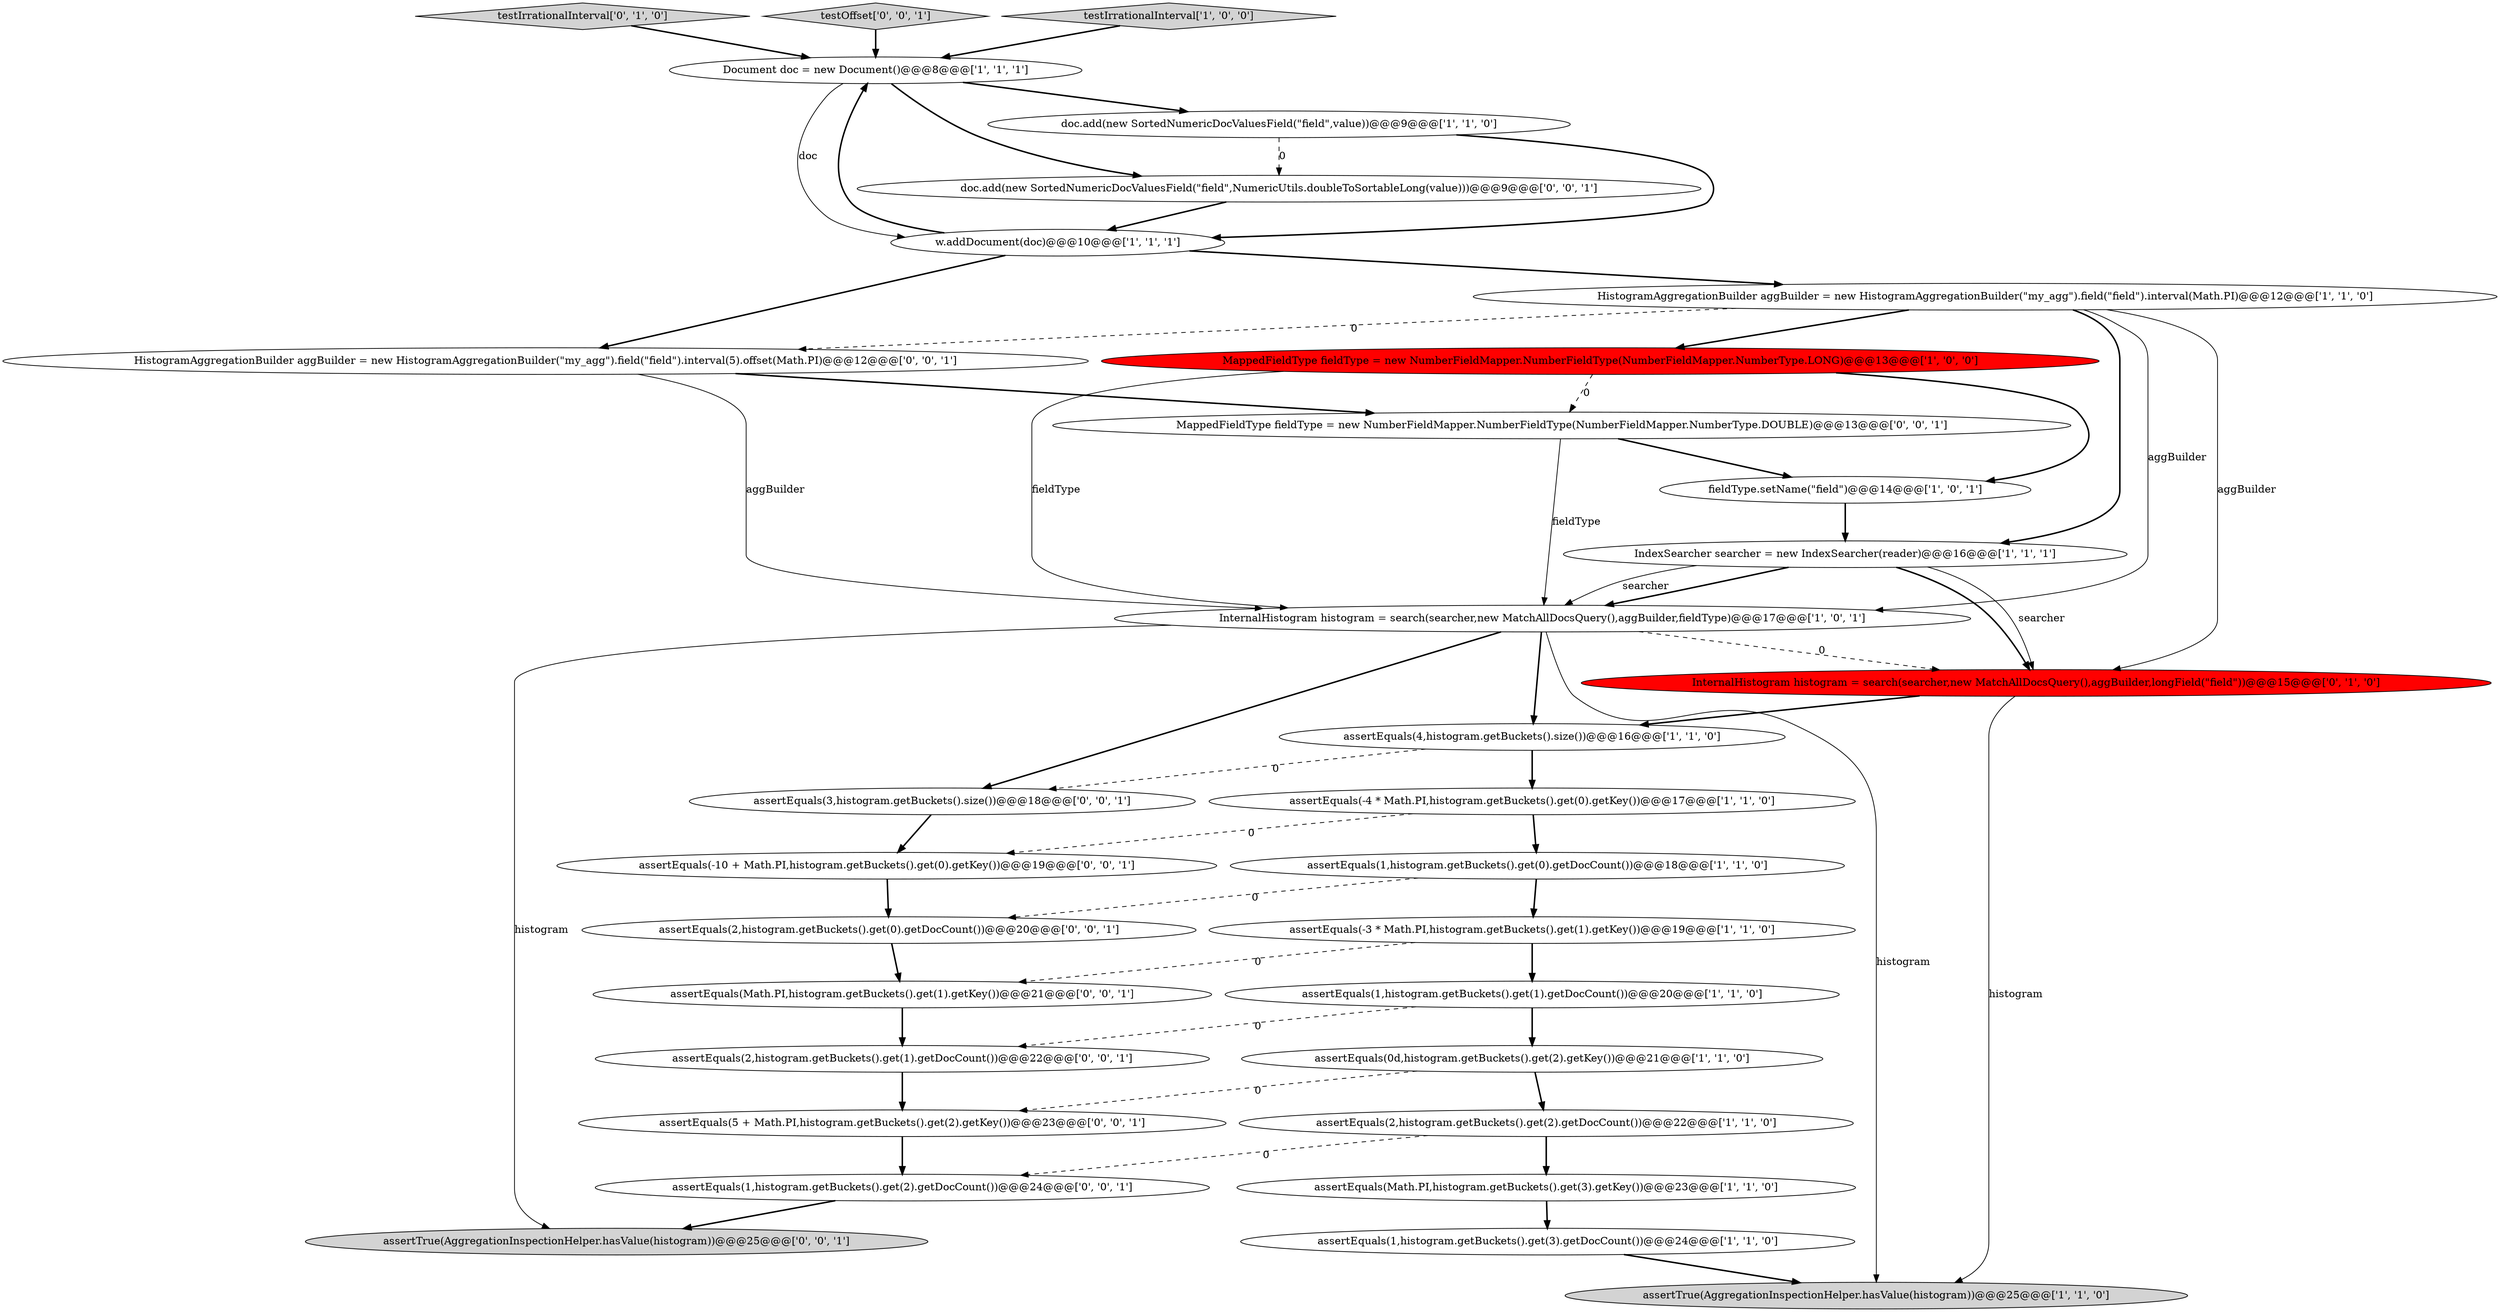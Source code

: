 digraph {
19 [style = filled, label = "testIrrationalInterval['0', '1', '0']", fillcolor = lightgray, shape = diamond image = "AAA0AAABBB2BBB"];
29 [style = filled, label = "doc.add(new SortedNumericDocValuesField(\"field\",NumericUtils.doubleToSortableLong(value)))@@@9@@@['0', '0', '1']", fillcolor = white, shape = ellipse image = "AAA0AAABBB3BBB"];
25 [style = filled, label = "assertEquals(2,histogram.getBuckets().get(1).getDocCount())@@@22@@@['0', '0', '1']", fillcolor = white, shape = ellipse image = "AAA0AAABBB3BBB"];
26 [style = filled, label = "MappedFieldType fieldType = new NumberFieldMapper.NumberFieldType(NumberFieldMapper.NumberType.DOUBLE)@@@13@@@['0', '0', '1']", fillcolor = white, shape = ellipse image = "AAA0AAABBB3BBB"];
8 [style = filled, label = "assertEquals(1,histogram.getBuckets().get(3).getDocCount())@@@24@@@['1', '1', '0']", fillcolor = white, shape = ellipse image = "AAA0AAABBB1BBB"];
9 [style = filled, label = "assertEquals(2,histogram.getBuckets().get(2).getDocCount())@@@22@@@['1', '1', '0']", fillcolor = white, shape = ellipse image = "AAA0AAABBB1BBB"];
6 [style = filled, label = "w.addDocument(doc)@@@10@@@['1', '1', '1']", fillcolor = white, shape = ellipse image = "AAA0AAABBB1BBB"];
21 [style = filled, label = "testOffset['0', '0', '1']", fillcolor = lightgray, shape = diamond image = "AAA0AAABBB3BBB"];
15 [style = filled, label = "assertEquals(-4 * Math.PI,histogram.getBuckets().get(0).getKey())@@@17@@@['1', '1', '0']", fillcolor = white, shape = ellipse image = "AAA0AAABBB1BBB"];
7 [style = filled, label = "MappedFieldType fieldType = new NumberFieldMapper.NumberFieldType(NumberFieldMapper.NumberType.LONG)@@@13@@@['1', '0', '0']", fillcolor = red, shape = ellipse image = "AAA1AAABBB1BBB"];
28 [style = filled, label = "assertEquals(-10 + Math.PI,histogram.getBuckets().get(0).getKey())@@@19@@@['0', '0', '1']", fillcolor = white, shape = ellipse image = "AAA0AAABBB3BBB"];
1 [style = filled, label = "assertEquals(Math.PI,histogram.getBuckets().get(3).getKey())@@@23@@@['1', '1', '0']", fillcolor = white, shape = ellipse image = "AAA0AAABBB1BBB"];
31 [style = filled, label = "assertTrue(AggregationInspectionHelper.hasValue(histogram))@@@25@@@['0', '0', '1']", fillcolor = lightgray, shape = ellipse image = "AAA0AAABBB3BBB"];
30 [style = filled, label = "HistogramAggregationBuilder aggBuilder = new HistogramAggregationBuilder(\"my_agg\").field(\"field\").interval(5).offset(Math.PI)@@@12@@@['0', '0', '1']", fillcolor = white, shape = ellipse image = "AAA0AAABBB3BBB"];
23 [style = filled, label = "assertEquals(Math.PI,histogram.getBuckets().get(1).getKey())@@@21@@@['0', '0', '1']", fillcolor = white, shape = ellipse image = "AAA0AAABBB3BBB"];
14 [style = filled, label = "testIrrationalInterval['1', '0', '0']", fillcolor = lightgray, shape = diamond image = "AAA0AAABBB1BBB"];
3 [style = filled, label = "assertEquals(0d,histogram.getBuckets().get(2).getKey())@@@21@@@['1', '1', '0']", fillcolor = white, shape = ellipse image = "AAA0AAABBB1BBB"];
22 [style = filled, label = "assertEquals(5 + Math.PI,histogram.getBuckets().get(2).getKey())@@@23@@@['0', '0', '1']", fillcolor = white, shape = ellipse image = "AAA0AAABBB3BBB"];
13 [style = filled, label = "InternalHistogram histogram = search(searcher,new MatchAllDocsQuery(),aggBuilder,fieldType)@@@17@@@['1', '0', '1']", fillcolor = white, shape = ellipse image = "AAA0AAABBB1BBB"];
5 [style = filled, label = "IndexSearcher searcher = new IndexSearcher(reader)@@@16@@@['1', '1', '1']", fillcolor = white, shape = ellipse image = "AAA0AAABBB1BBB"];
4 [style = filled, label = "doc.add(new SortedNumericDocValuesField(\"field\",value))@@@9@@@['1', '1', '0']", fillcolor = white, shape = ellipse image = "AAA0AAABBB1BBB"];
17 [style = filled, label = "assertTrue(AggregationInspectionHelper.hasValue(histogram))@@@25@@@['1', '1', '0']", fillcolor = lightgray, shape = ellipse image = "AAA0AAABBB1BBB"];
2 [style = filled, label = "assertEquals(4,histogram.getBuckets().size())@@@16@@@['1', '1', '0']", fillcolor = white, shape = ellipse image = "AAA0AAABBB1BBB"];
0 [style = filled, label = "assertEquals(-3 * Math.PI,histogram.getBuckets().get(1).getKey())@@@19@@@['1', '1', '0']", fillcolor = white, shape = ellipse image = "AAA0AAABBB1BBB"];
20 [style = filled, label = "InternalHistogram histogram = search(searcher,new MatchAllDocsQuery(),aggBuilder,longField(\"field\"))@@@15@@@['0', '1', '0']", fillcolor = red, shape = ellipse image = "AAA1AAABBB2BBB"];
16 [style = filled, label = "assertEquals(1,histogram.getBuckets().get(0).getDocCount())@@@18@@@['1', '1', '0']", fillcolor = white, shape = ellipse image = "AAA0AAABBB1BBB"];
27 [style = filled, label = "assertEquals(3,histogram.getBuckets().size())@@@18@@@['0', '0', '1']", fillcolor = white, shape = ellipse image = "AAA0AAABBB3BBB"];
10 [style = filled, label = "fieldType.setName(\"field\")@@@14@@@['1', '0', '1']", fillcolor = white, shape = ellipse image = "AAA0AAABBB1BBB"];
18 [style = filled, label = "assertEquals(1,histogram.getBuckets().get(1).getDocCount())@@@20@@@['1', '1', '0']", fillcolor = white, shape = ellipse image = "AAA0AAABBB1BBB"];
32 [style = filled, label = "assertEquals(1,histogram.getBuckets().get(2).getDocCount())@@@24@@@['0', '0', '1']", fillcolor = white, shape = ellipse image = "AAA0AAABBB3BBB"];
11 [style = filled, label = "Document doc = new Document()@@@8@@@['1', '1', '1']", fillcolor = white, shape = ellipse image = "AAA0AAABBB1BBB"];
12 [style = filled, label = "HistogramAggregationBuilder aggBuilder = new HistogramAggregationBuilder(\"my_agg\").field(\"field\").interval(Math.PI)@@@12@@@['1', '1', '0']", fillcolor = white, shape = ellipse image = "AAA0AAABBB1BBB"];
24 [style = filled, label = "assertEquals(2,histogram.getBuckets().get(0).getDocCount())@@@20@@@['0', '0', '1']", fillcolor = white, shape = ellipse image = "AAA0AAABBB3BBB"];
26->13 [style = solid, label="fieldType"];
18->3 [style = bold, label=""];
23->25 [style = bold, label=""];
16->0 [style = bold, label=""];
30->13 [style = solid, label="aggBuilder"];
1->8 [style = bold, label=""];
12->5 [style = bold, label=""];
15->28 [style = dashed, label="0"];
25->22 [style = bold, label=""];
5->20 [style = bold, label=""];
26->10 [style = bold, label=""];
4->6 [style = bold, label=""];
7->10 [style = bold, label=""];
16->24 [style = dashed, label="0"];
13->20 [style = dashed, label="0"];
0->23 [style = dashed, label="0"];
27->28 [style = bold, label=""];
11->4 [style = bold, label=""];
30->26 [style = bold, label=""];
7->13 [style = solid, label="fieldType"];
2->27 [style = dashed, label="0"];
12->20 [style = solid, label="aggBuilder"];
11->29 [style = bold, label=""];
13->31 [style = solid, label="histogram"];
22->32 [style = bold, label=""];
19->11 [style = bold, label=""];
3->22 [style = dashed, label="0"];
12->30 [style = dashed, label="0"];
15->16 [style = bold, label=""];
5->20 [style = solid, label="searcher"];
12->7 [style = bold, label=""];
9->32 [style = dashed, label="0"];
20->2 [style = bold, label=""];
3->9 [style = bold, label=""];
8->17 [style = bold, label=""];
29->6 [style = bold, label=""];
13->27 [style = bold, label=""];
10->5 [style = bold, label=""];
21->11 [style = bold, label=""];
12->13 [style = solid, label="aggBuilder"];
11->6 [style = solid, label="doc"];
6->11 [style = bold, label=""];
5->13 [style = bold, label=""];
20->17 [style = solid, label="histogram"];
2->15 [style = bold, label=""];
28->24 [style = bold, label=""];
13->17 [style = solid, label="histogram"];
0->18 [style = bold, label=""];
6->30 [style = bold, label=""];
4->29 [style = dashed, label="0"];
9->1 [style = bold, label=""];
5->13 [style = solid, label="searcher"];
7->26 [style = dashed, label="0"];
14->11 [style = bold, label=""];
32->31 [style = bold, label=""];
18->25 [style = dashed, label="0"];
13->2 [style = bold, label=""];
24->23 [style = bold, label=""];
6->12 [style = bold, label=""];
}
